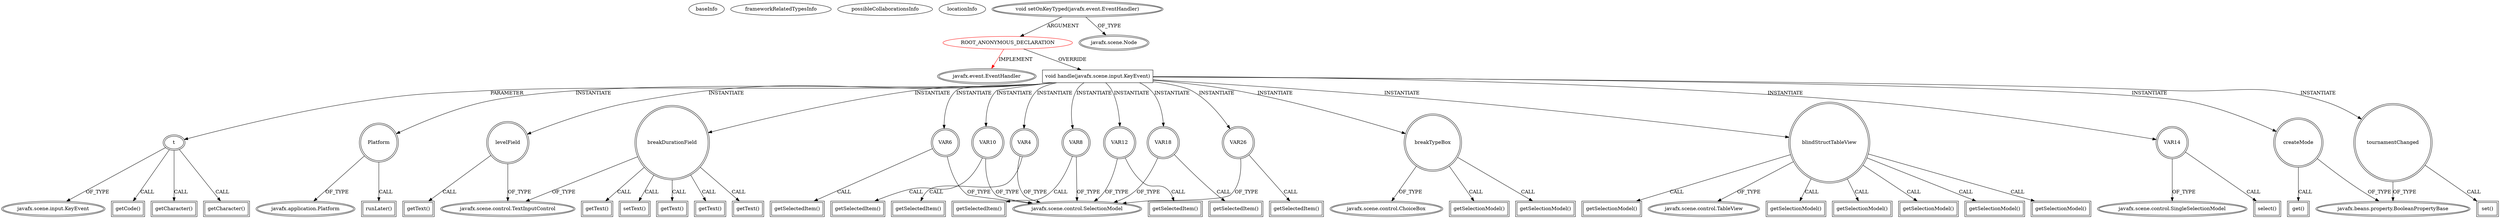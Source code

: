 digraph {
baseInfo[graphId=2982,category="extension_graph",isAnonymous=true,possibleRelation=false]
frameworkRelatedTypesInfo[0="javafx.event.EventHandler"]
possibleCollaborationsInfo[]
locationInfo[projectName="hock323-eventManager",filePath="/hock323-eventManager/EventManager-master/src/eventManager/controller/pokerTournament/BlindsController.java",contextSignature="void chargeBlindStructView()",graphId="2982"]
0[label="ROOT_ANONYMOUS_DECLARATION",vertexType="ROOT_ANONYMOUS_DECLARATION",isFrameworkType=false,color=red]
1[label="javafx.event.EventHandler",vertexType="FRAMEWORK_INTERFACE_TYPE",isFrameworkType=true,peripheries=2]
2[label="void setOnKeyTyped(javafx.event.EventHandler)",vertexType="OUTSIDE_CALL",isFrameworkType=true,peripheries=2]
3[label="javafx.scene.Node",vertexType="FRAMEWORK_CLASS_TYPE",isFrameworkType=true,peripheries=2]
4[label="void handle(javafx.scene.input.KeyEvent)",vertexType="OVERRIDING_METHOD_DECLARATION",isFrameworkType=false,shape=box]
5[label="t",vertexType="PARAMETER_DECLARATION",isFrameworkType=true,peripheries=2]
6[label="javafx.scene.input.KeyEvent",vertexType="FRAMEWORK_CLASS_TYPE",isFrameworkType=true,peripheries=2]
8[label="getCode()",vertexType="INSIDE_CALL",isFrameworkType=true,peripheries=2,shape=box]
9[label="Platform",vertexType="VARIABLE_EXPRESION",isFrameworkType=true,peripheries=2,shape=circle]
11[label="javafx.application.Platform",vertexType="FRAMEWORK_CLASS_TYPE",isFrameworkType=true,peripheries=2]
10[label="runLater()",vertexType="INSIDE_CALL",isFrameworkType=true,peripheries=2,shape=box]
12[label="levelField",vertexType="VARIABLE_EXPRESION",isFrameworkType=true,peripheries=2,shape=circle]
14[label="javafx.scene.control.TextInputControl",vertexType="FRAMEWORK_CLASS_TYPE",isFrameworkType=true,peripheries=2]
13[label="getText()",vertexType="INSIDE_CALL",isFrameworkType=true,peripheries=2,shape=box]
15[label="breakDurationField",vertexType="VARIABLE_EXPRESION",isFrameworkType=true,peripheries=2,shape=circle]
16[label="getText()",vertexType="INSIDE_CALL",isFrameworkType=true,peripheries=2,shape=box]
18[label="VAR4",vertexType="VARIABLE_EXPRESION",isFrameworkType=true,peripheries=2,shape=circle]
20[label="javafx.scene.control.SelectionModel",vertexType="FRAMEWORK_CLASS_TYPE",isFrameworkType=true,peripheries=2]
19[label="getSelectedItem()",vertexType="INSIDE_CALL",isFrameworkType=true,peripheries=2,shape=box]
21[label="breakTypeBox",vertexType="VARIABLE_EXPRESION",isFrameworkType=true,peripheries=2,shape=circle]
23[label="javafx.scene.control.ChoiceBox",vertexType="FRAMEWORK_CLASS_TYPE",isFrameworkType=true,peripheries=2]
22[label="getSelectionModel()",vertexType="INSIDE_CALL",isFrameworkType=true,peripheries=2,shape=box]
24[label="VAR6",vertexType="VARIABLE_EXPRESION",isFrameworkType=true,peripheries=2,shape=circle]
25[label="getSelectedItem()",vertexType="INSIDE_CALL",isFrameworkType=true,peripheries=2,shape=box]
27[label="blindStructTableView",vertexType="VARIABLE_EXPRESION",isFrameworkType=true,peripheries=2,shape=circle]
29[label="javafx.scene.control.TableView",vertexType="FRAMEWORK_CLASS_TYPE",isFrameworkType=true,peripheries=2]
28[label="getSelectionModel()",vertexType="INSIDE_CALL",isFrameworkType=true,peripheries=2,shape=box]
30[label="VAR8",vertexType="VARIABLE_EXPRESION",isFrameworkType=true,peripheries=2,shape=circle]
31[label="getSelectedItem()",vertexType="INSIDE_CALL",isFrameworkType=true,peripheries=2,shape=box]
34[label="getSelectionModel()",vertexType="INSIDE_CALL",isFrameworkType=true,peripheries=2,shape=box]
35[label="VAR10",vertexType="VARIABLE_EXPRESION",isFrameworkType=true,peripheries=2,shape=circle]
36[label="getSelectedItem()",vertexType="INSIDE_CALL",isFrameworkType=true,peripheries=2,shape=box]
39[label="getSelectionModel()",vertexType="INSIDE_CALL",isFrameworkType=true,peripheries=2,shape=box]
40[label="VAR12",vertexType="VARIABLE_EXPRESION",isFrameworkType=true,peripheries=2,shape=circle]
41[label="getSelectedItem()",vertexType="INSIDE_CALL",isFrameworkType=true,peripheries=2,shape=box]
44[label="getSelectionModel()",vertexType="INSIDE_CALL",isFrameworkType=true,peripheries=2,shape=box]
45[label="VAR14",vertexType="VARIABLE_EXPRESION",isFrameworkType=true,peripheries=2,shape=circle]
47[label="javafx.scene.control.SingleSelectionModel",vertexType="FRAMEWORK_CLASS_TYPE",isFrameworkType=true,peripheries=2]
46[label="select()",vertexType="INSIDE_CALL",isFrameworkType=true,peripheries=2,shape=box]
49[label="getSelectionModel()",vertexType="INSIDE_CALL",isFrameworkType=true,peripheries=2,shape=box]
51[label="getText()",vertexType="INSIDE_CALL",isFrameworkType=true,peripheries=2,shape=box]
53[label="getCharacter()",vertexType="INSIDE_CALL",isFrameworkType=true,peripheries=2,shape=box]
54[label="VAR18",vertexType="VARIABLE_EXPRESION",isFrameworkType=true,peripheries=2,shape=circle]
55[label="getSelectedItem()",vertexType="INSIDE_CALL",isFrameworkType=true,peripheries=2,shape=box]
58[label="getSelectionModel()",vertexType="INSIDE_CALL",isFrameworkType=true,peripheries=2,shape=box]
60[label="getText()",vertexType="INSIDE_CALL",isFrameworkType=true,peripheries=2,shape=box]
61[label="createMode",vertexType="VARIABLE_EXPRESION",isFrameworkType=true,peripheries=2,shape=circle]
63[label="javafx.beans.property.BooleanPropertyBase",vertexType="FRAMEWORK_CLASS_TYPE",isFrameworkType=true,peripheries=2]
62[label="get()",vertexType="INSIDE_CALL",isFrameworkType=true,peripheries=2,shape=box]
64[label="tournamentChanged",vertexType="VARIABLE_EXPRESION",isFrameworkType=true,peripheries=2,shape=circle]
65[label="set()",vertexType="INSIDE_CALL",isFrameworkType=true,peripheries=2,shape=box]
68[label="getText()",vertexType="INSIDE_CALL",isFrameworkType=true,peripheries=2,shape=box]
70[label="setText()",vertexType="INSIDE_CALL",isFrameworkType=true,peripheries=2,shape=box]
72[label="getCharacter()",vertexType="INSIDE_CALL",isFrameworkType=true,peripheries=2,shape=box]
73[label="VAR26",vertexType="VARIABLE_EXPRESION",isFrameworkType=true,peripheries=2,shape=circle]
74[label="getSelectedItem()",vertexType="INSIDE_CALL",isFrameworkType=true,peripheries=2,shape=box]
77[label="getSelectionModel()",vertexType="INSIDE_CALL",isFrameworkType=true,peripheries=2,shape=box]
0->1[label="IMPLEMENT",color=red]
2->0[label="ARGUMENT"]
2->3[label="OF_TYPE"]
0->4[label="OVERRIDE"]
5->6[label="OF_TYPE"]
4->5[label="PARAMETER"]
5->8[label="CALL"]
4->9[label="INSTANTIATE"]
9->11[label="OF_TYPE"]
9->10[label="CALL"]
4->12[label="INSTANTIATE"]
12->14[label="OF_TYPE"]
12->13[label="CALL"]
4->15[label="INSTANTIATE"]
15->14[label="OF_TYPE"]
15->16[label="CALL"]
4->18[label="INSTANTIATE"]
18->20[label="OF_TYPE"]
18->19[label="CALL"]
4->21[label="INSTANTIATE"]
21->23[label="OF_TYPE"]
21->22[label="CALL"]
4->24[label="INSTANTIATE"]
24->20[label="OF_TYPE"]
24->25[label="CALL"]
4->27[label="INSTANTIATE"]
27->29[label="OF_TYPE"]
27->28[label="CALL"]
4->30[label="INSTANTIATE"]
30->20[label="OF_TYPE"]
30->31[label="CALL"]
27->34[label="CALL"]
4->35[label="INSTANTIATE"]
35->20[label="OF_TYPE"]
35->36[label="CALL"]
27->39[label="CALL"]
4->40[label="INSTANTIATE"]
40->20[label="OF_TYPE"]
40->41[label="CALL"]
27->44[label="CALL"]
4->45[label="INSTANTIATE"]
45->47[label="OF_TYPE"]
45->46[label="CALL"]
21->49[label="CALL"]
15->51[label="CALL"]
5->53[label="CALL"]
4->54[label="INSTANTIATE"]
54->20[label="OF_TYPE"]
54->55[label="CALL"]
27->58[label="CALL"]
15->60[label="CALL"]
4->61[label="INSTANTIATE"]
61->63[label="OF_TYPE"]
61->62[label="CALL"]
4->64[label="INSTANTIATE"]
64->63[label="OF_TYPE"]
64->65[label="CALL"]
15->68[label="CALL"]
15->70[label="CALL"]
5->72[label="CALL"]
4->73[label="INSTANTIATE"]
73->20[label="OF_TYPE"]
73->74[label="CALL"]
27->77[label="CALL"]
}
